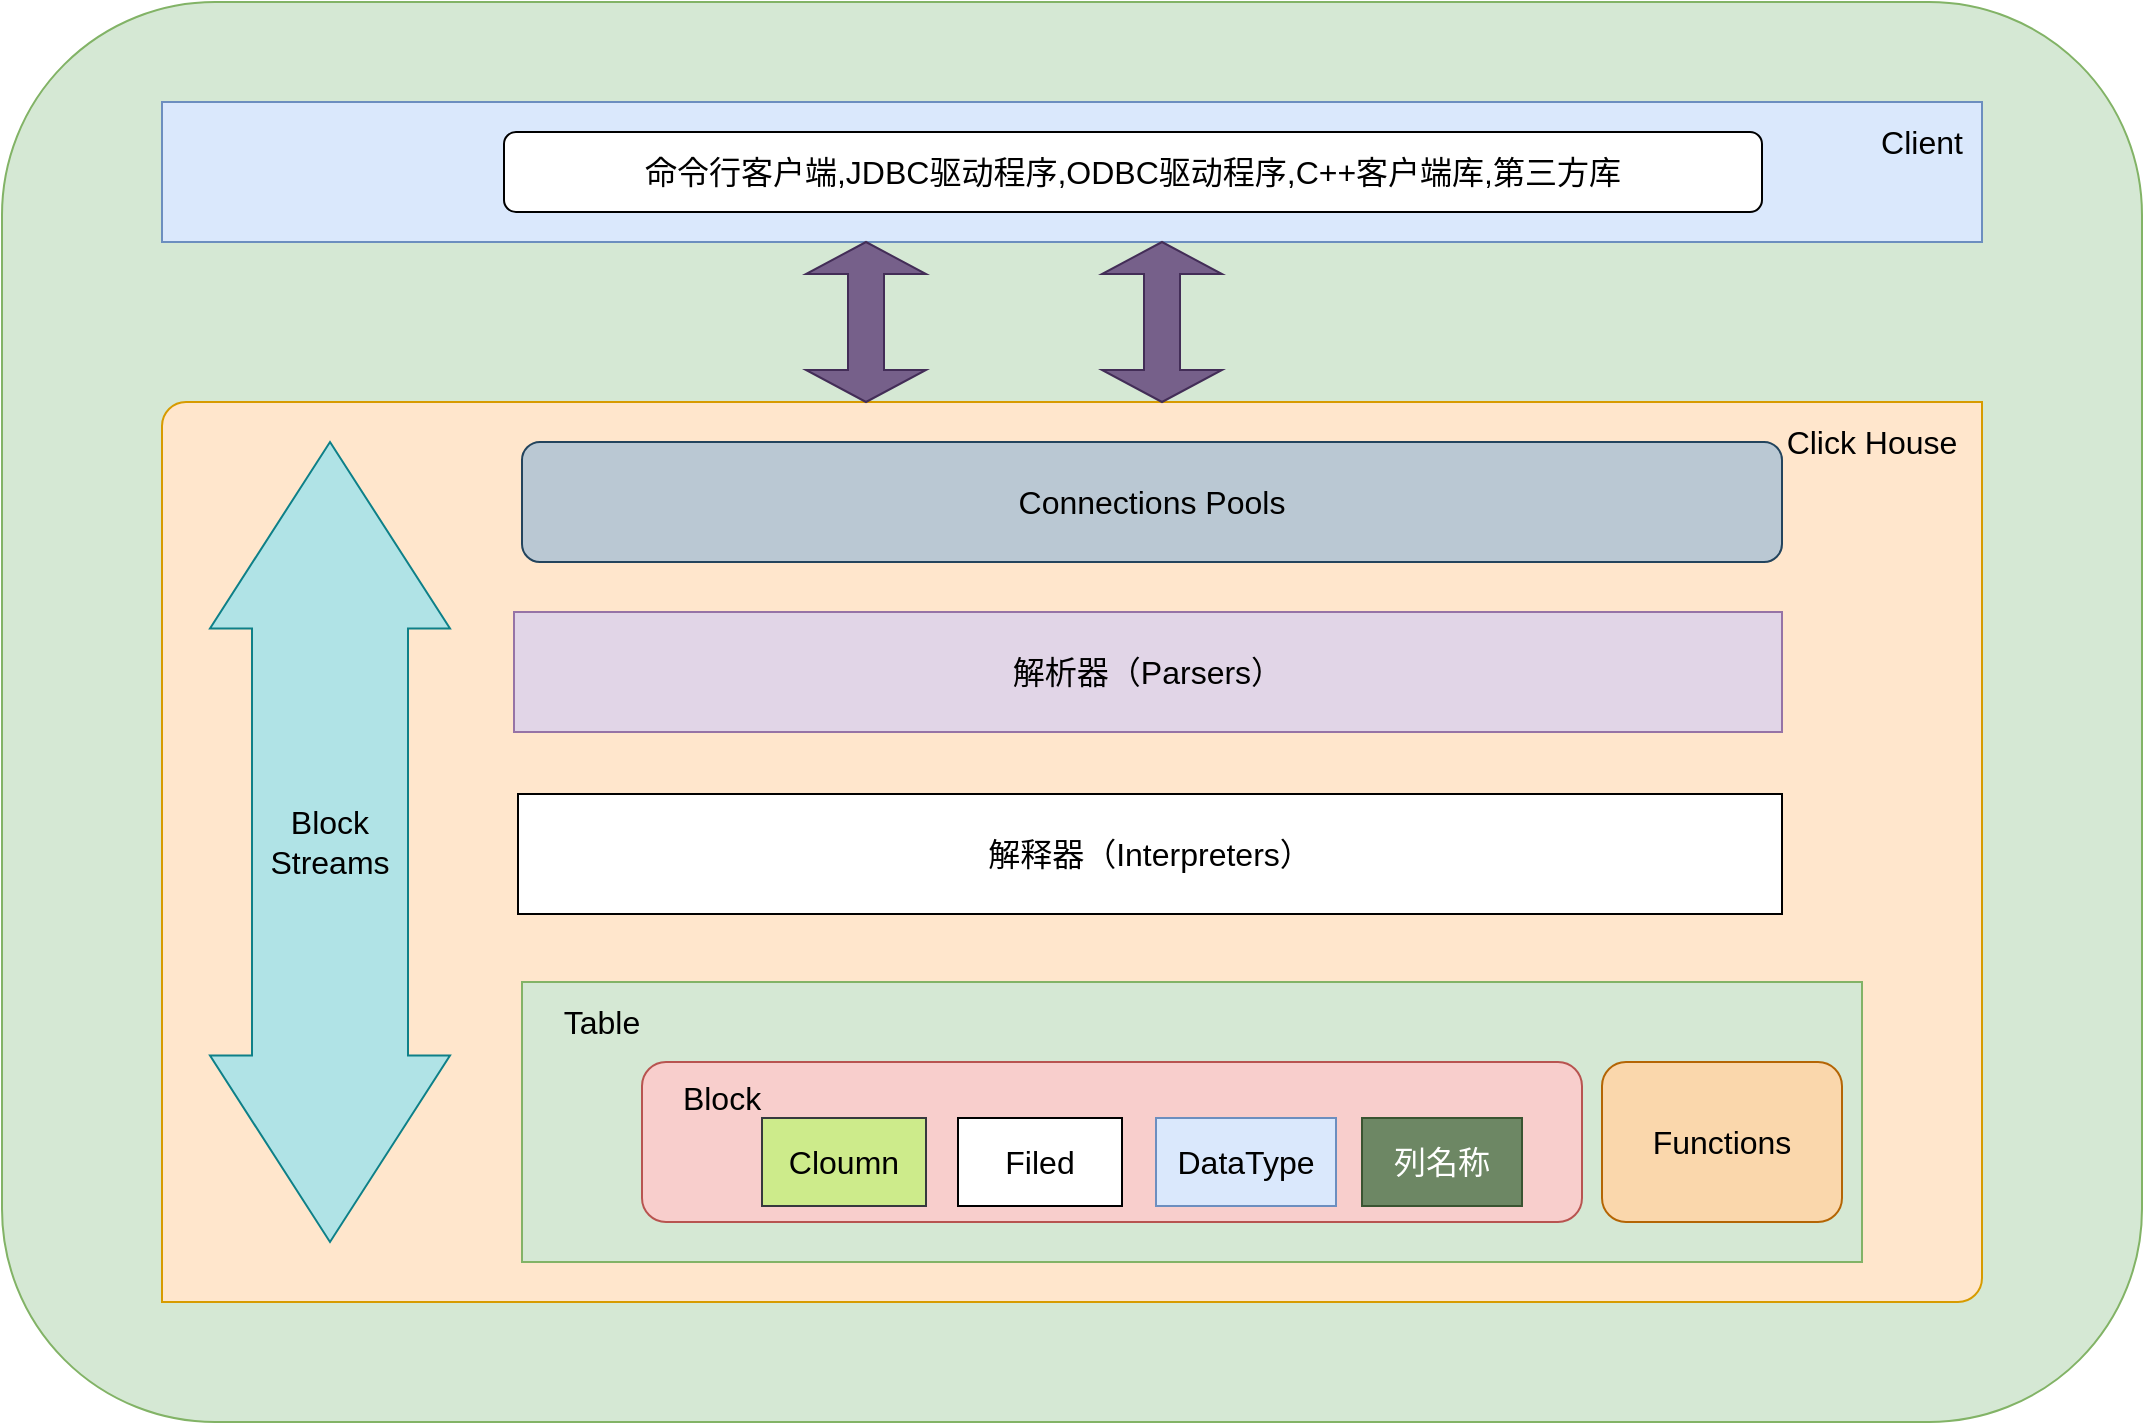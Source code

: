 <mxfile version="12.9.3" type="github"><diagram id="31b32b95-0358-9bc7-6ba0-a27c054ed1a7" name="Page-1"><mxGraphModel dx="1186" dy="764" grid="1" gridSize="10" guides="1" tooltips="1" connect="1" arrows="1" fold="1" page="1" pageScale="1" pageWidth="827" pageHeight="1169" background="#ffffff" math="0" shadow="0"><root><mxCell id="0"/><mxCell id="1" parent="0"/><mxCell id="E0XnmuDOwvdHp5I411og-104" value="" style="rounded=1;whiteSpace=wrap;html=1;fillColor=#d5e8d4;strokeColor=#82b366;" vertex="1" parent="1"><mxGeometry x="250" y="190" width="1070" height="710" as="geometry"/></mxCell><mxCell id="E0XnmuDOwvdHp5I411og-114" value="" style="rounded=0;whiteSpace=wrap;html=1;fontSize=16;fillColor=#dae8fc;strokeColor=#6c8ebf;" vertex="1" parent="1"><mxGeometry x="330" y="240" width="910" height="70" as="geometry"/></mxCell><mxCell id="E0XnmuDOwvdHp5I411og-115" value="" style="verticalLabelPosition=bottom;verticalAlign=top;html=1;shape=mxgraph.basic.diag_round_rect;dx=6;fontSize=16;fillColor=#ffe6cc;strokeColor=#d79b00;" vertex="1" parent="1"><mxGeometry x="330" y="390" width="910" height="450" as="geometry"/></mxCell><mxCell id="E0XnmuDOwvdHp5I411og-119" value="Client" style="text;html=1;strokeColor=none;fillColor=none;align=center;verticalAlign=middle;whiteSpace=wrap;rounded=0;fontSize=16;" vertex="1" parent="1"><mxGeometry x="1190" y="250" width="40" height="20" as="geometry"/></mxCell><mxCell id="E0XnmuDOwvdHp5I411og-120" value="Click House" style="text;html=1;strokeColor=none;fillColor=none;align=center;verticalAlign=middle;whiteSpace=wrap;rounded=0;fontSize=16;" vertex="1" parent="1"><mxGeometry x="1140" y="400" width="90" height="20" as="geometry"/></mxCell><mxCell id="E0XnmuDOwvdHp5I411og-121" value="命令行客户端,JDBC驱动程序,ODBC驱动程序,C++客户端库,第三方库" style="rounded=1;whiteSpace=wrap;html=1;fontSize=16;" vertex="1" parent="1"><mxGeometry x="501" y="255" width="629" height="40" as="geometry"/></mxCell><mxCell id="E0XnmuDOwvdHp5I411og-123" value="" style="rounded=0;whiteSpace=wrap;html=1;fontSize=16;fillColor=#d5e8d4;strokeColor=#82b366;" vertex="1" parent="1"><mxGeometry x="510" y="680" width="670" height="140" as="geometry"/></mxCell><mxCell id="E0XnmuDOwvdHp5I411og-124" value="Table" style="text;html=1;strokeColor=none;fillColor=none;align=center;verticalAlign=middle;whiteSpace=wrap;rounded=0;fontSize=16;" vertex="1" parent="1"><mxGeometry x="530" y="690" width="40" height="20" as="geometry"/></mxCell><mxCell id="E0XnmuDOwvdHp5I411og-125" value="" style="rounded=1;whiteSpace=wrap;html=1;fontSize=16;fillColor=#f8cecc;strokeColor=#b85450;" vertex="1" parent="1"><mxGeometry x="570" y="720" width="470" height="80" as="geometry"/></mxCell><mxCell id="E0XnmuDOwvdHp5I411og-126" value="Block" style="text;html=1;strokeColor=none;fillColor=none;align=center;verticalAlign=middle;whiteSpace=wrap;rounded=0;fontSize=16;" vertex="1" parent="1"><mxGeometry x="590" y="728" width="40" height="20" as="geometry"/></mxCell><mxCell id="E0XnmuDOwvdHp5I411og-130" value="Cloumn" style="rounded=0;whiteSpace=wrap;html=1;fontSize=16;fillColor=#cdeb8b;strokeColor=#36393d;" vertex="1" parent="1"><mxGeometry x="630" y="748" width="82" height="44" as="geometry"/></mxCell><mxCell id="E0XnmuDOwvdHp5I411og-140" value="Filed" style="rounded=0;whiteSpace=wrap;html=1;fontSize=16;" vertex="1" parent="1"><mxGeometry x="728" y="748" width="82" height="44" as="geometry"/></mxCell><mxCell id="E0XnmuDOwvdHp5I411og-132" value="DataType" style="rounded=0;whiteSpace=wrap;html=1;fontSize=16;fillColor=#dae8fc;strokeColor=#6c8ebf;" vertex="1" parent="1"><mxGeometry x="827" y="748" width="90" height="44" as="geometry"/></mxCell><mxCell id="E0XnmuDOwvdHp5I411og-134" value="列名称" style="rounded=0;whiteSpace=wrap;html=1;fontSize=16;fillColor=#6d8764;strokeColor=#3A5431;fontColor=#ffffff;" vertex="1" parent="1"><mxGeometry x="930" y="748" width="80" height="44" as="geometry"/></mxCell><mxCell id="E0XnmuDOwvdHp5I411og-137" value="解析器（Parsers）" style="rounded=0;whiteSpace=wrap;html=1;fontSize=16;fillColor=#e1d5e7;strokeColor=#9673a6;" vertex="1" parent="1"><mxGeometry x="506" y="495" width="634" height="60" as="geometry"/></mxCell><mxCell id="E0XnmuDOwvdHp5I411og-138" value="解释器（Interpreters）" style="rounded=0;whiteSpace=wrap;html=1;fontSize=16;" vertex="1" parent="1"><mxGeometry x="508" y="586" width="632" height="60" as="geometry"/></mxCell><mxCell id="E0XnmuDOwvdHp5I411og-146" value="Functions" style="rounded=1;whiteSpace=wrap;html=1;fontSize=16;fillColor=#fad7ac;strokeColor=#b46504;" vertex="1" parent="1"><mxGeometry x="1050" y="720" width="120" height="80" as="geometry"/></mxCell><mxCell id="E0XnmuDOwvdHp5I411og-154" value="Block &lt;br&gt;Streams" style="shape=doubleArrow;whiteSpace=wrap;html=1;fontSize=16;arrowWidth=0.65;arrowSize=0.233;direction=south;fillColor=#b0e3e6;strokeColor=#0e8088;" vertex="1" parent="1"><mxGeometry x="354" y="410" width="120" height="400" as="geometry"/></mxCell><mxCell id="E0XnmuDOwvdHp5I411og-155" value="" style="shape=doubleArrow;whiteSpace=wrap;html=1;fontSize=16;direction=south;fillColor=#76608a;strokeColor=#432D57;fontColor=#ffffff;" vertex="1" parent="1"><mxGeometry x="652" y="310" width="60" height="80" as="geometry"/></mxCell><mxCell id="E0XnmuDOwvdHp5I411og-156" value="" style="shape=doubleArrow;whiteSpace=wrap;html=1;fontSize=16;direction=south;fillColor=#76608a;strokeColor=#432D57;fontColor=#ffffff;" vertex="1" parent="1"><mxGeometry x="800" y="310" width="60" height="80" as="geometry"/></mxCell><mxCell id="E0XnmuDOwvdHp5I411og-159" value="Connections Pools" style="rounded=1;whiteSpace=wrap;html=1;fontSize=16;fillColor=#bac8d3;strokeColor=#23445d;" vertex="1" parent="1"><mxGeometry x="510" y="410" width="630" height="60" as="geometry"/></mxCell></root></mxGraphModel></diagram></mxfile>